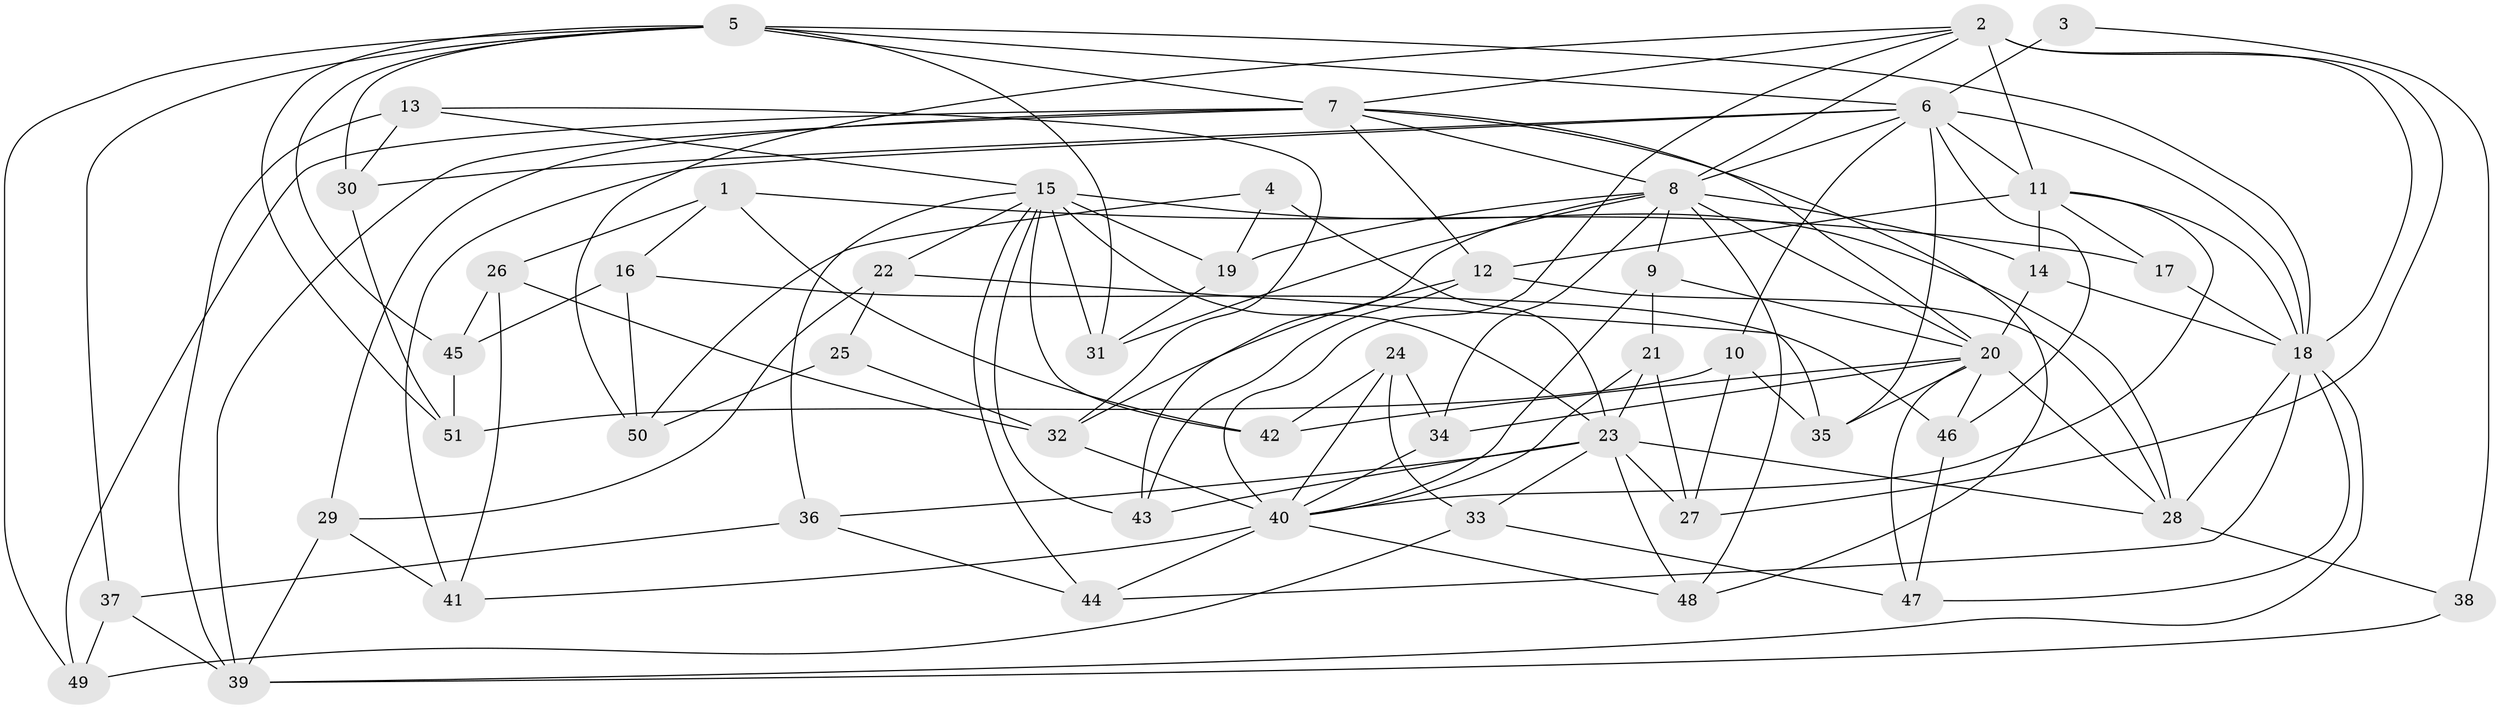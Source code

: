 // original degree distribution, {4: 1.0}
// Generated by graph-tools (version 1.1) at 2025/37/03/09/25 02:37:58]
// undirected, 51 vertices, 131 edges
graph export_dot {
graph [start="1"]
  node [color=gray90,style=filled];
  1;
  2;
  3;
  4;
  5;
  6;
  7;
  8;
  9;
  10;
  11;
  12;
  13;
  14;
  15;
  16;
  17;
  18;
  19;
  20;
  21;
  22;
  23;
  24;
  25;
  26;
  27;
  28;
  29;
  30;
  31;
  32;
  33;
  34;
  35;
  36;
  37;
  38;
  39;
  40;
  41;
  42;
  43;
  44;
  45;
  46;
  47;
  48;
  49;
  50;
  51;
  1 -- 16 [weight=1.0];
  1 -- 17 [weight=1.0];
  1 -- 26 [weight=1.0];
  1 -- 42 [weight=1.0];
  2 -- 7 [weight=1.0];
  2 -- 8 [weight=1.0];
  2 -- 11 [weight=3.0];
  2 -- 18 [weight=1.0];
  2 -- 27 [weight=2.0];
  2 -- 40 [weight=1.0];
  2 -- 50 [weight=1.0];
  3 -- 6 [weight=3.0];
  3 -- 38 [weight=1.0];
  4 -- 19 [weight=1.0];
  4 -- 23 [weight=2.0];
  4 -- 50 [weight=1.0];
  5 -- 6 [weight=1.0];
  5 -- 7 [weight=2.0];
  5 -- 18 [weight=1.0];
  5 -- 30 [weight=1.0];
  5 -- 31 [weight=1.0];
  5 -- 37 [weight=1.0];
  5 -- 45 [weight=1.0];
  5 -- 49 [weight=1.0];
  5 -- 51 [weight=1.0];
  6 -- 8 [weight=1.0];
  6 -- 10 [weight=1.0];
  6 -- 11 [weight=1.0];
  6 -- 18 [weight=1.0];
  6 -- 30 [weight=1.0];
  6 -- 35 [weight=1.0];
  6 -- 41 [weight=1.0];
  6 -- 46 [weight=1.0];
  7 -- 8 [weight=1.0];
  7 -- 12 [weight=1.0];
  7 -- 20 [weight=2.0];
  7 -- 29 [weight=1.0];
  7 -- 39 [weight=2.0];
  7 -- 48 [weight=1.0];
  7 -- 49 [weight=1.0];
  8 -- 9 [weight=1.0];
  8 -- 14 [weight=1.0];
  8 -- 19 [weight=1.0];
  8 -- 20 [weight=2.0];
  8 -- 31 [weight=1.0];
  8 -- 34 [weight=1.0];
  8 -- 43 [weight=1.0];
  8 -- 48 [weight=1.0];
  9 -- 20 [weight=1.0];
  9 -- 21 [weight=1.0];
  9 -- 40 [weight=1.0];
  10 -- 27 [weight=1.0];
  10 -- 35 [weight=1.0];
  10 -- 51 [weight=1.0];
  11 -- 12 [weight=3.0];
  11 -- 14 [weight=1.0];
  11 -- 17 [weight=1.0];
  11 -- 18 [weight=2.0];
  11 -- 40 [weight=1.0];
  12 -- 28 [weight=2.0];
  12 -- 32 [weight=1.0];
  12 -- 43 [weight=1.0];
  13 -- 15 [weight=1.0];
  13 -- 30 [weight=1.0];
  13 -- 32 [weight=1.0];
  13 -- 39 [weight=1.0];
  14 -- 18 [weight=1.0];
  14 -- 20 [weight=1.0];
  15 -- 19 [weight=1.0];
  15 -- 22 [weight=1.0];
  15 -- 23 [weight=2.0];
  15 -- 28 [weight=2.0];
  15 -- 31 [weight=1.0];
  15 -- 36 [weight=1.0];
  15 -- 42 [weight=1.0];
  15 -- 43 [weight=1.0];
  15 -- 44 [weight=1.0];
  16 -- 45 [weight=1.0];
  16 -- 46 [weight=1.0];
  16 -- 50 [weight=1.0];
  17 -- 18 [weight=2.0];
  18 -- 28 [weight=1.0];
  18 -- 39 [weight=1.0];
  18 -- 44 [weight=1.0];
  18 -- 47 [weight=1.0];
  19 -- 31 [weight=1.0];
  20 -- 28 [weight=1.0];
  20 -- 34 [weight=1.0];
  20 -- 35 [weight=1.0];
  20 -- 42 [weight=1.0];
  20 -- 46 [weight=1.0];
  20 -- 47 [weight=1.0];
  21 -- 23 [weight=1.0];
  21 -- 27 [weight=1.0];
  21 -- 40 [weight=1.0];
  22 -- 25 [weight=1.0];
  22 -- 29 [weight=1.0];
  22 -- 35 [weight=1.0];
  23 -- 27 [weight=2.0];
  23 -- 28 [weight=1.0];
  23 -- 33 [weight=1.0];
  23 -- 36 [weight=1.0];
  23 -- 43 [weight=1.0];
  23 -- 48 [weight=1.0];
  24 -- 33 [weight=1.0];
  24 -- 34 [weight=1.0];
  24 -- 40 [weight=1.0];
  24 -- 42 [weight=1.0];
  25 -- 32 [weight=2.0];
  25 -- 50 [weight=1.0];
  26 -- 32 [weight=1.0];
  26 -- 41 [weight=1.0];
  26 -- 45 [weight=1.0];
  28 -- 38 [weight=1.0];
  29 -- 39 [weight=1.0];
  29 -- 41 [weight=1.0];
  30 -- 51 [weight=1.0];
  32 -- 40 [weight=3.0];
  33 -- 47 [weight=1.0];
  33 -- 49 [weight=1.0];
  34 -- 40 [weight=1.0];
  36 -- 37 [weight=1.0];
  36 -- 44 [weight=1.0];
  37 -- 39 [weight=1.0];
  37 -- 49 [weight=1.0];
  38 -- 39 [weight=2.0];
  40 -- 41 [weight=1.0];
  40 -- 44 [weight=1.0];
  40 -- 48 [weight=1.0];
  45 -- 51 [weight=1.0];
  46 -- 47 [weight=1.0];
}
